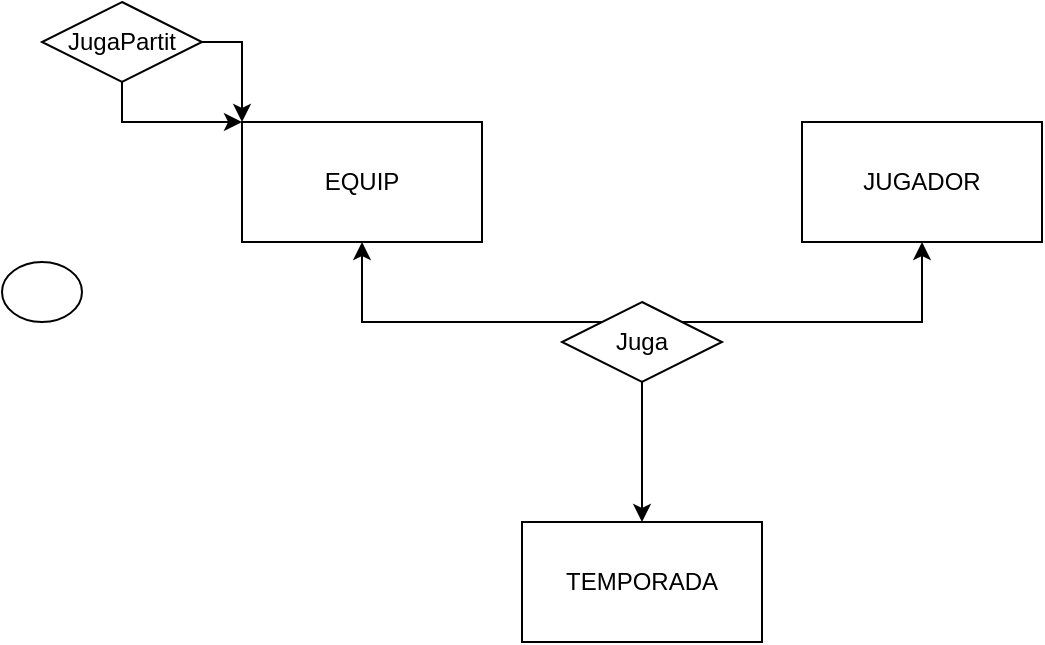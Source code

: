<mxfile version="15.4.3" type="github">
  <diagram id="jbjxkK-QvCy5GRfT9L9N" name="Page-1">
    <mxGraphModel dx="1036" dy="481" grid="1" gridSize="10" guides="1" tooltips="1" connect="1" arrows="1" fold="1" page="1" pageScale="1" pageWidth="827" pageHeight="1169" math="0" shadow="0">
      <root>
        <mxCell id="0" />
        <mxCell id="1" parent="0" />
        <mxCell id="5qDBkmqsPSAr6GN0GHje-7" value="EQUIP" style="rounded=0;whiteSpace=wrap;html=1;" vertex="1" parent="1">
          <mxGeometry x="160" y="110" width="120" height="60" as="geometry" />
        </mxCell>
        <mxCell id="5qDBkmqsPSAr6GN0GHje-9" value="JUGADOR" style="rounded=0;whiteSpace=wrap;html=1;" vertex="1" parent="1">
          <mxGeometry x="440" y="110" width="120" height="60" as="geometry" />
        </mxCell>
        <mxCell id="5qDBkmqsPSAr6GN0GHje-10" value="TEMPORADA" style="rounded=0;whiteSpace=wrap;html=1;" vertex="1" parent="1">
          <mxGeometry x="300" y="310" width="120" height="60" as="geometry" />
        </mxCell>
        <mxCell id="5qDBkmqsPSAr6GN0GHje-20" style="edgeStyle=orthogonalEdgeStyle;rounded=0;orthogonalLoop=1;jettySize=auto;html=1;exitX=1;exitY=0;exitDx=0;exitDy=0;entryX=0.5;entryY=1;entryDx=0;entryDy=0;" edge="1" parent="1" source="5qDBkmqsPSAr6GN0GHje-15" target="5qDBkmqsPSAr6GN0GHje-9">
          <mxGeometry relative="1" as="geometry" />
        </mxCell>
        <mxCell id="5qDBkmqsPSAr6GN0GHje-21" style="edgeStyle=orthogonalEdgeStyle;rounded=0;orthogonalLoop=1;jettySize=auto;html=1;exitX=0;exitY=0;exitDx=0;exitDy=0;entryX=0.5;entryY=1;entryDx=0;entryDy=0;" edge="1" parent="1" source="5qDBkmqsPSAr6GN0GHje-15" target="5qDBkmqsPSAr6GN0GHje-7">
          <mxGeometry relative="1" as="geometry" />
        </mxCell>
        <mxCell id="5qDBkmqsPSAr6GN0GHje-22" style="edgeStyle=orthogonalEdgeStyle;rounded=0;orthogonalLoop=1;jettySize=auto;html=1;exitX=0.5;exitY=1;exitDx=0;exitDy=0;" edge="1" parent="1" source="5qDBkmqsPSAr6GN0GHje-15" target="5qDBkmqsPSAr6GN0GHje-10">
          <mxGeometry relative="1" as="geometry" />
        </mxCell>
        <mxCell id="5qDBkmqsPSAr6GN0GHje-15" value="Juga" style="rhombus;whiteSpace=wrap;html=1;" vertex="1" parent="1">
          <mxGeometry x="320" y="200" width="80" height="40" as="geometry" />
        </mxCell>
        <mxCell id="5qDBkmqsPSAr6GN0GHje-17" style="edgeStyle=orthogonalEdgeStyle;rounded=0;orthogonalLoop=1;jettySize=auto;html=1;exitX=0.5;exitY=1;exitDx=0;exitDy=0;entryX=0;entryY=0;entryDx=0;entryDy=0;" edge="1" parent="1" source="5qDBkmqsPSAr6GN0GHje-16" target="5qDBkmqsPSAr6GN0GHje-7">
          <mxGeometry relative="1" as="geometry">
            <mxPoint x="150" y="120" as="targetPoint" />
          </mxGeometry>
        </mxCell>
        <mxCell id="5qDBkmqsPSAr6GN0GHje-18" style="edgeStyle=orthogonalEdgeStyle;rounded=0;orthogonalLoop=1;jettySize=auto;html=1;exitX=1;exitY=0.5;exitDx=0;exitDy=0;entryX=0;entryY=0;entryDx=0;entryDy=0;" edge="1" parent="1" source="5qDBkmqsPSAr6GN0GHje-16" target="5qDBkmqsPSAr6GN0GHje-7">
          <mxGeometry relative="1" as="geometry" />
        </mxCell>
        <mxCell id="5qDBkmqsPSAr6GN0GHje-16" value="JugaPartit" style="rhombus;whiteSpace=wrap;html=1;" vertex="1" parent="1">
          <mxGeometry x="60" y="50" width="80" height="40" as="geometry" />
        </mxCell>
        <mxCell id="5qDBkmqsPSAr6GN0GHje-19" value="" style="ellipse;whiteSpace=wrap;html=1;" vertex="1" parent="1">
          <mxGeometry x="40" y="180" width="40" height="30" as="geometry" />
        </mxCell>
      </root>
    </mxGraphModel>
  </diagram>
</mxfile>
